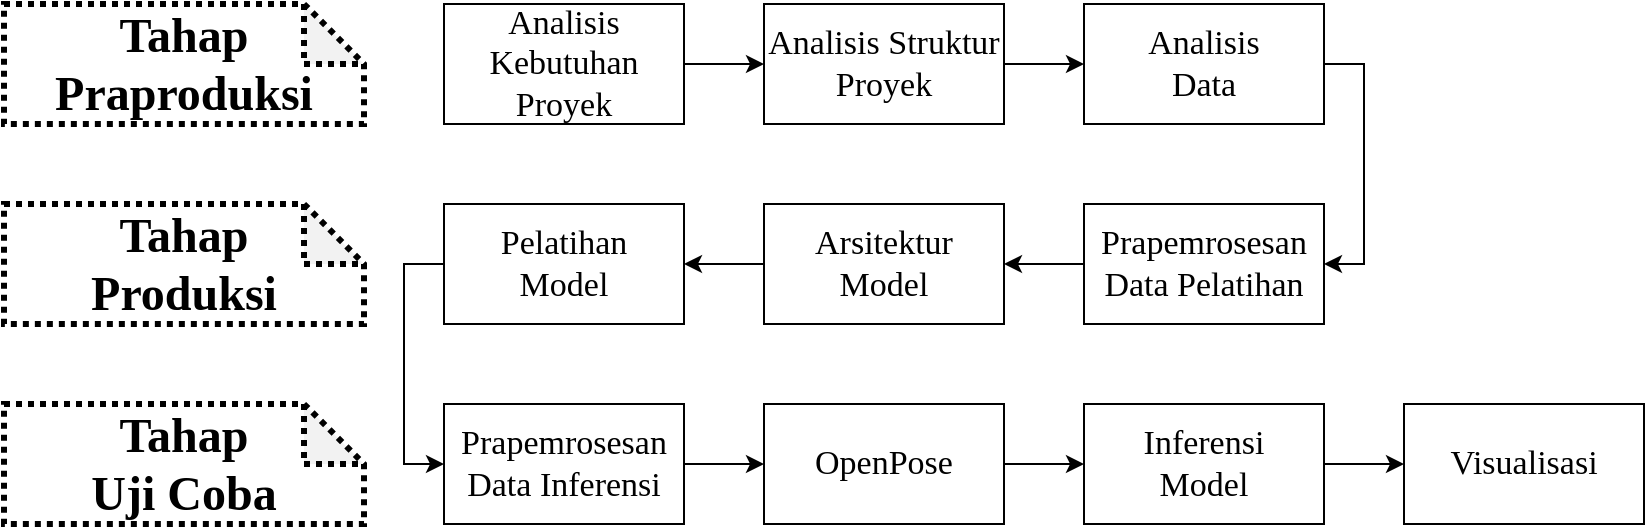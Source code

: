 <mxfile version="13.1.2" type="device"><diagram id="07c3HhvPyVagcwEuHQEQ" name="Page-1"><mxGraphModel dx="2272" dy="791" grid="1" gridSize="10" guides="1" tooltips="1" connect="1" arrows="1" fold="1" page="1" pageScale="1" pageWidth="850" pageHeight="1100" math="0" shadow="0"><root><mxCell id="0"/><mxCell id="1" parent="0"/><mxCell id="gujAvroKd2A3MsYbbKo8-11" style="edgeStyle=orthogonalEdgeStyle;rounded=0;orthogonalLoop=1;jettySize=auto;html=1;entryX=0;entryY=0.5;entryDx=0;entryDy=0;fontFamily=Times New Roman;fontSize=17;" edge="1" parent="1" source="gujAvroKd2A3MsYbbKo8-1" target="gujAvroKd2A3MsYbbKo8-2"><mxGeometry relative="1" as="geometry"/></mxCell><mxCell id="gujAvroKd2A3MsYbbKo8-1" value="Analisis Kebutuhan Proyek" style="rounded=0;whiteSpace=wrap;html=1;fontFamily=Times New Roman;fontSize=17;fontStyle=0" vertex="1" parent="1"><mxGeometry y="10" width="120" height="60" as="geometry"/></mxCell><mxCell id="gujAvroKd2A3MsYbbKo8-12" style="edgeStyle=orthogonalEdgeStyle;rounded=0;orthogonalLoop=1;jettySize=auto;html=1;fontFamily=Times New Roman;fontSize=17;" edge="1" parent="1" source="gujAvroKd2A3MsYbbKo8-2" target="gujAvroKd2A3MsYbbKo8-3"><mxGeometry relative="1" as="geometry"/></mxCell><mxCell id="gujAvroKd2A3MsYbbKo8-2" value="Analisis Struktur Proyek" style="rounded=0;whiteSpace=wrap;html=1;fontFamily=Times New Roman;fontSize=17;fontStyle=0" vertex="1" parent="1"><mxGeometry x="160" y="10" width="120" height="60" as="geometry"/></mxCell><mxCell id="gujAvroKd2A3MsYbbKo8-13" style="edgeStyle=orthogonalEdgeStyle;rounded=0;orthogonalLoop=1;jettySize=auto;html=1;entryX=1;entryY=0.5;entryDx=0;entryDy=0;fontFamily=Times New Roman;fontSize=17;" edge="1" parent="1" source="gujAvroKd2A3MsYbbKo8-3" target="gujAvroKd2A3MsYbbKo8-4"><mxGeometry relative="1" as="geometry"><Array as="points"><mxPoint x="460" y="40"/><mxPoint x="460" y="140"/></Array></mxGeometry></mxCell><mxCell id="gujAvroKd2A3MsYbbKo8-3" value="&lt;div&gt;Analisis&lt;/div&gt;&lt;div&gt;Data&lt;/div&gt;" style="rounded=0;whiteSpace=wrap;html=1;fontFamily=Times New Roman;fontSize=17;fontStyle=0" vertex="1" parent="1"><mxGeometry x="320" y="10" width="120" height="60" as="geometry"/></mxCell><mxCell id="gujAvroKd2A3MsYbbKo8-14" style="edgeStyle=orthogonalEdgeStyle;rounded=0;orthogonalLoop=1;jettySize=auto;html=1;entryX=1;entryY=0.5;entryDx=0;entryDy=0;fontFamily=Times New Roman;fontSize=17;" edge="1" parent="1" source="gujAvroKd2A3MsYbbKo8-4" target="gujAvroKd2A3MsYbbKo8-5"><mxGeometry relative="1" as="geometry"/></mxCell><mxCell id="gujAvroKd2A3MsYbbKo8-4" value="Prapemrosesan Data Pelatihan" style="rounded=0;whiteSpace=wrap;html=1;fontFamily=Times New Roman;fontSize=17;fontStyle=0" vertex="1" parent="1"><mxGeometry x="320" y="110" width="120" height="60" as="geometry"/></mxCell><mxCell id="gujAvroKd2A3MsYbbKo8-15" style="edgeStyle=orthogonalEdgeStyle;rounded=0;orthogonalLoop=1;jettySize=auto;html=1;fontFamily=Times New Roman;fontSize=17;" edge="1" parent="1" source="gujAvroKd2A3MsYbbKo8-5" target="gujAvroKd2A3MsYbbKo8-6"><mxGeometry relative="1" as="geometry"/></mxCell><mxCell id="gujAvroKd2A3MsYbbKo8-5" value="&lt;div&gt;Arsitektur&lt;/div&gt;&lt;div&gt;Model&lt;/div&gt;" style="rounded=0;whiteSpace=wrap;html=1;fontFamily=Times New Roman;fontSize=17;fontStyle=0" vertex="1" parent="1"><mxGeometry x="160" y="110" width="120" height="60" as="geometry"/></mxCell><mxCell id="gujAvroKd2A3MsYbbKo8-16" style="edgeStyle=orthogonalEdgeStyle;rounded=0;orthogonalLoop=1;jettySize=auto;html=1;entryX=0;entryY=0.5;entryDx=0;entryDy=0;fontFamily=Times New Roman;fontSize=17;" edge="1" parent="1" source="gujAvroKd2A3MsYbbKo8-6" target="gujAvroKd2A3MsYbbKo8-7"><mxGeometry relative="1" as="geometry"><Array as="points"><mxPoint x="-20" y="140"/><mxPoint x="-20" y="240"/></Array></mxGeometry></mxCell><mxCell id="gujAvroKd2A3MsYbbKo8-6" value="&lt;div&gt;Pelatihan&lt;/div&gt;&lt;div&gt;Model&lt;/div&gt;" style="rounded=0;whiteSpace=wrap;html=1;fontFamily=Times New Roman;fontSize=17;fontStyle=0" vertex="1" parent="1"><mxGeometry y="110" width="120" height="60" as="geometry"/></mxCell><mxCell id="gujAvroKd2A3MsYbbKo8-17" style="edgeStyle=orthogonalEdgeStyle;rounded=0;orthogonalLoop=1;jettySize=auto;html=1;entryX=0;entryY=0.5;entryDx=0;entryDy=0;fontFamily=Times New Roman;fontSize=17;" edge="1" parent="1" source="gujAvroKd2A3MsYbbKo8-7" target="gujAvroKd2A3MsYbbKo8-8"><mxGeometry relative="1" as="geometry"/></mxCell><mxCell id="gujAvroKd2A3MsYbbKo8-7" value="Prapemrosesan Data Inferensi" style="rounded=0;whiteSpace=wrap;html=1;fontFamily=Times New Roman;fontSize=17;fontStyle=0" vertex="1" parent="1"><mxGeometry y="210" width="120" height="60" as="geometry"/></mxCell><mxCell id="gujAvroKd2A3MsYbbKo8-18" style="edgeStyle=orthogonalEdgeStyle;rounded=0;orthogonalLoop=1;jettySize=auto;html=1;entryX=0;entryY=0.5;entryDx=0;entryDy=0;fontFamily=Times New Roman;fontSize=17;" edge="1" parent="1" source="gujAvroKd2A3MsYbbKo8-8" target="gujAvroKd2A3MsYbbKo8-9"><mxGeometry relative="1" as="geometry"/></mxCell><mxCell id="gujAvroKd2A3MsYbbKo8-8" value="OpenPose" style="rounded=0;whiteSpace=wrap;html=1;fontFamily=Times New Roman;fontSize=17;fontStyle=0" vertex="1" parent="1"><mxGeometry x="160" y="210" width="120" height="60" as="geometry"/></mxCell><mxCell id="gujAvroKd2A3MsYbbKo8-19" style="edgeStyle=orthogonalEdgeStyle;rounded=0;orthogonalLoop=1;jettySize=auto;html=1;entryX=0;entryY=0.5;entryDx=0;entryDy=0;fontFamily=Times New Roman;fontSize=17;" edge="1" parent="1" source="gujAvroKd2A3MsYbbKo8-9" target="gujAvroKd2A3MsYbbKo8-10"><mxGeometry relative="1" as="geometry"/></mxCell><mxCell id="gujAvroKd2A3MsYbbKo8-9" value="&lt;div&gt;Inferensi&lt;/div&gt;&lt;div&gt;Model&lt;/div&gt;" style="rounded=0;whiteSpace=wrap;html=1;fontFamily=Times New Roman;fontSize=17;fontStyle=0" vertex="1" parent="1"><mxGeometry x="320" y="210" width="120" height="60" as="geometry"/></mxCell><mxCell id="gujAvroKd2A3MsYbbKo8-10" value="Visualisasi" style="rounded=0;whiteSpace=wrap;html=1;fontFamily=Times New Roman;fontSize=17;fontStyle=0" vertex="1" parent="1"><mxGeometry x="480" y="210" width="120" height="60" as="geometry"/></mxCell><mxCell id="gujAvroKd2A3MsYbbKo8-20" value="&lt;div style=&quot;font-size: 24px;&quot;&gt;Tahap&lt;/div&gt;&lt;div style=&quot;font-size: 24px;&quot;&gt;Praproduksi&lt;/div&gt;" style="shape=note;whiteSpace=wrap;html=1;backgroundOutline=1;darkOpacity=0.05;fontFamily=Times New Roman;fontSize=24;fontStyle=1;dashed=1;dashPattern=1 1;strokeWidth=3;perimeterSpacing=4;" vertex="1" parent="1"><mxGeometry x="-220" y="10" width="180" height="60" as="geometry"/></mxCell><mxCell id="gujAvroKd2A3MsYbbKo8-21" value="&lt;div style=&quot;font-size: 24px;&quot;&gt;Tahap&lt;/div&gt;&lt;div style=&quot;font-size: 24px;&quot;&gt;Produksi&lt;/div&gt;" style="shape=note;whiteSpace=wrap;html=1;backgroundOutline=1;darkOpacity=0.05;fontFamily=Times New Roman;fontSize=24;fontStyle=1;dashed=1;dashPattern=1 1;strokeWidth=3;perimeterSpacing=4;" vertex="1" parent="1"><mxGeometry x="-220" y="110" width="180" height="60" as="geometry"/></mxCell><mxCell id="gujAvroKd2A3MsYbbKo8-22" value="&lt;div style=&quot;font-size: 24px;&quot;&gt;Tahap&lt;/div&gt;&lt;div style=&quot;font-size: 24px;&quot;&gt;Uji Coba&lt;/div&gt;" style="shape=note;whiteSpace=wrap;html=1;backgroundOutline=1;darkOpacity=0.05;fontFamily=Times New Roman;fontSize=24;fontStyle=1;dashed=1;dashPattern=1 1;strokeWidth=3;perimeterSpacing=4;" vertex="1" parent="1"><mxGeometry x="-220" y="210" width="180" height="60" as="geometry"/></mxCell></root></mxGraphModel></diagram></mxfile>
